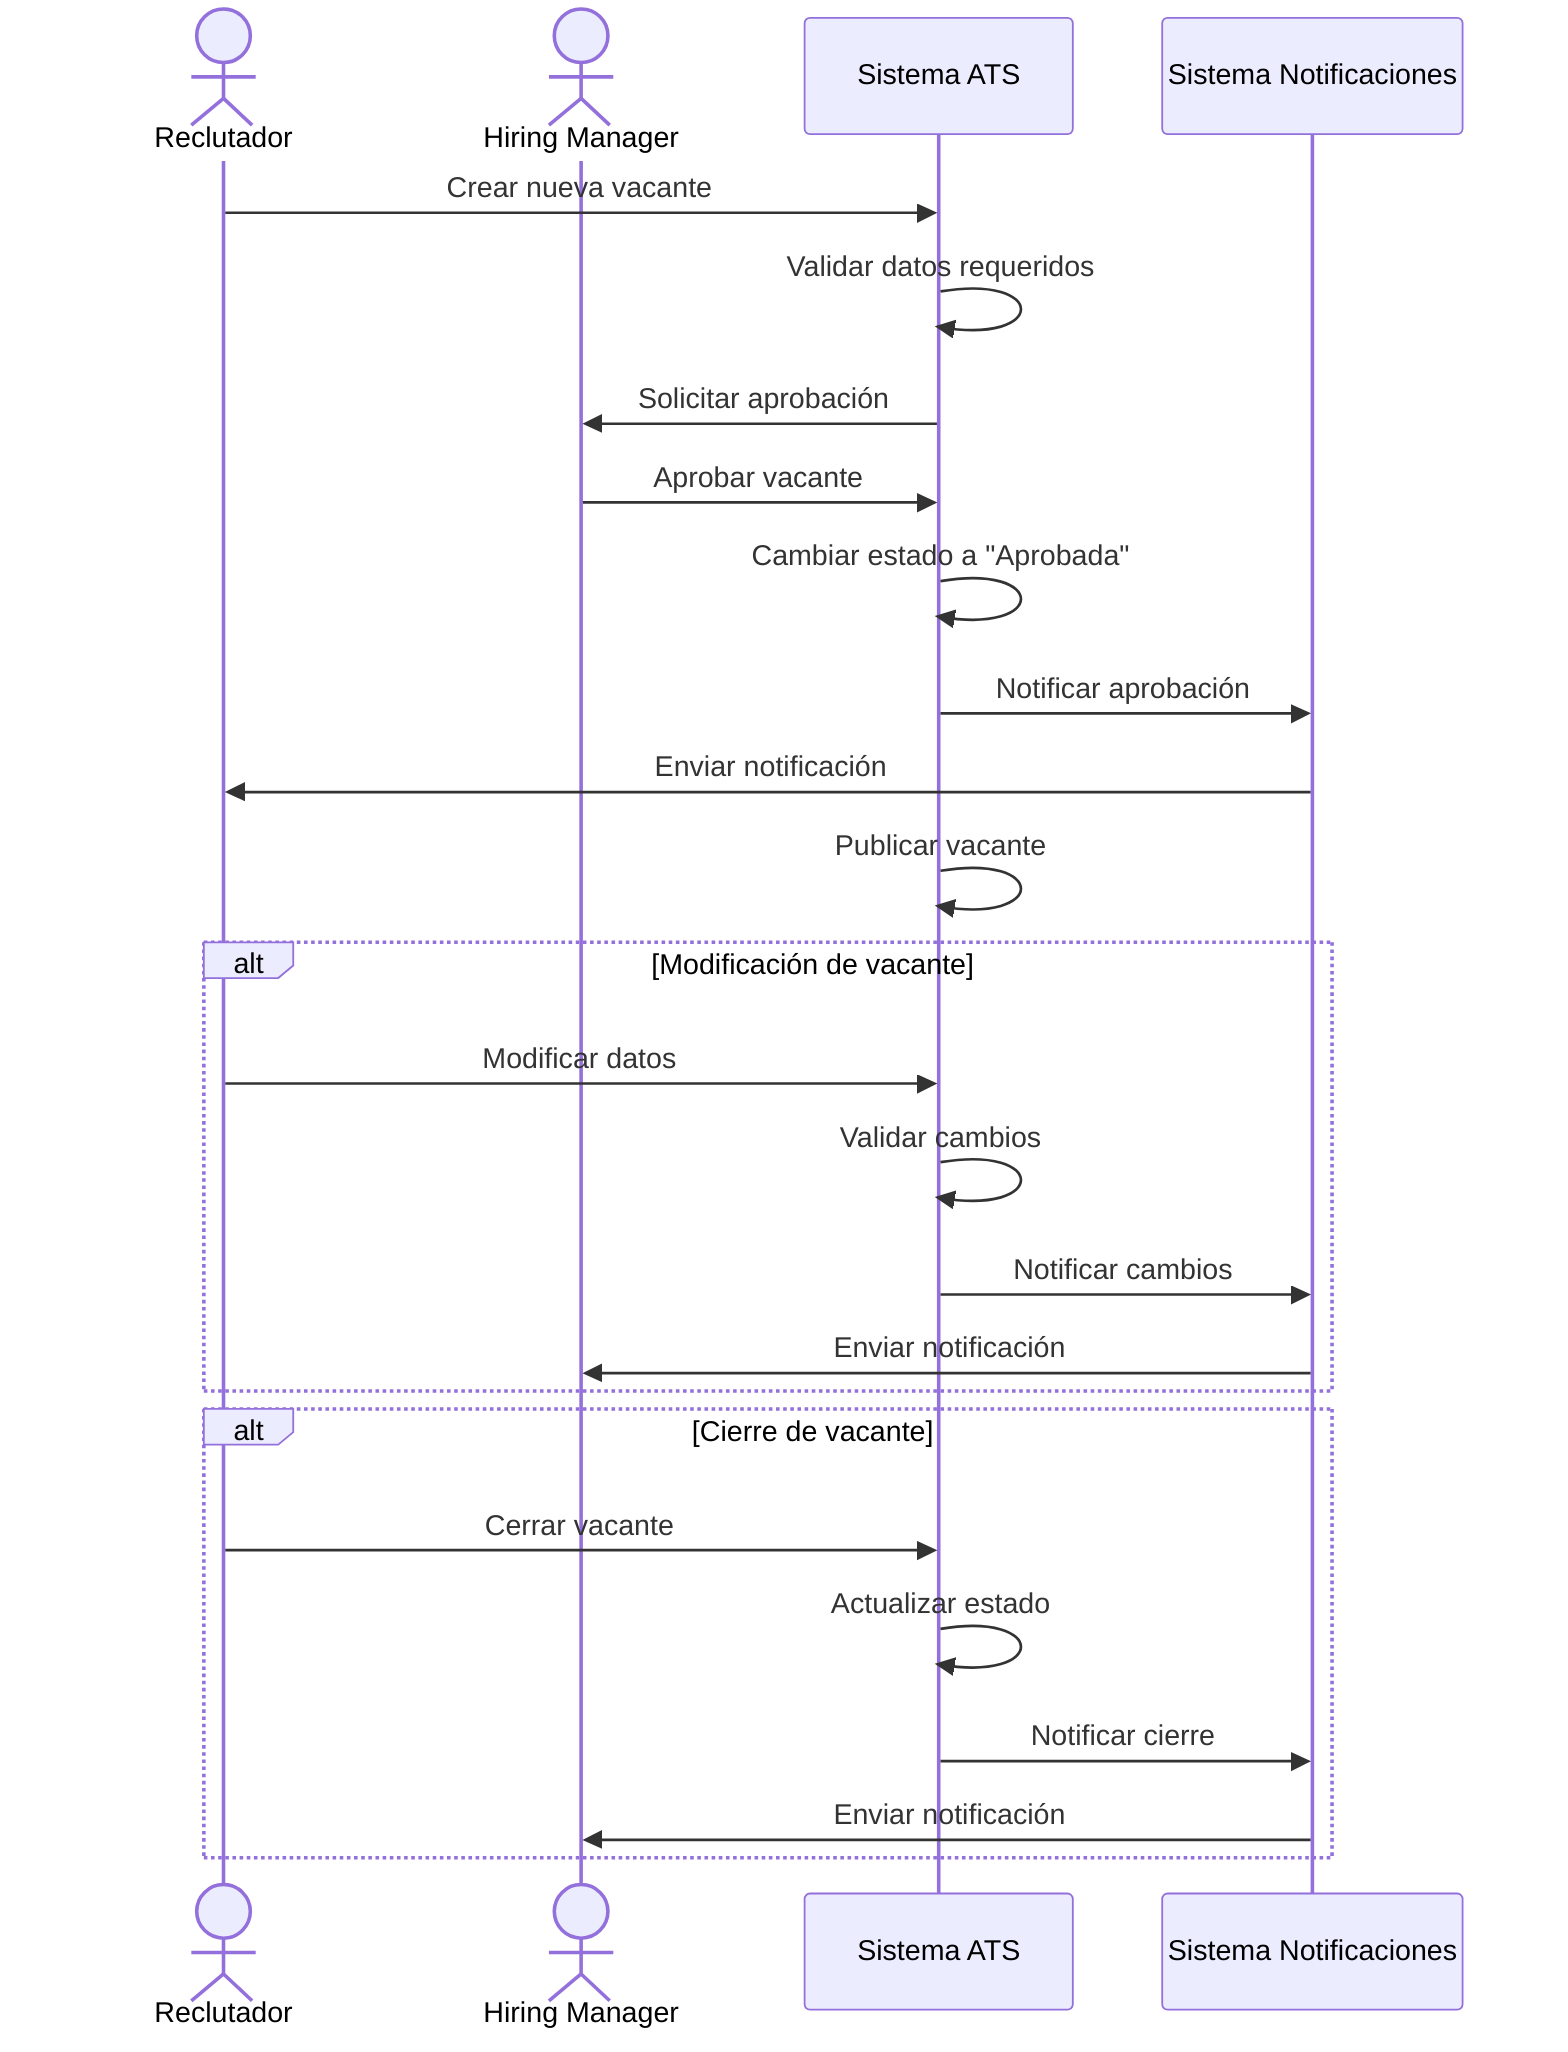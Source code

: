 sequenceDiagram
    actor R as Reclutador
    actor HM as Hiring Manager
    participant S as Sistema ATS
    participant N as Sistema Notificaciones

    R->>S: Crear nueva vacante
    S->>S: Validar datos requeridos
    S->>HM: Solicitar aprobación
    HM->>S: Aprobar vacante
    S->>S: Cambiar estado a "Aprobada"
    S->>N: Notificar aprobación
    N->>R: Enviar notificación
    S->>S: Publicar vacante
    
    alt Modificación de vacante
        R->>S: Modificar datos
        S->>S: Validar cambios
        S->>N: Notificar cambios
        N->>HM: Enviar notificación
    end
    
    alt Cierre de vacante
        R->>S: Cerrar vacante
        S->>S: Actualizar estado
        S->>N: Notificar cierre
        N->>HM: Enviar notificación
    end